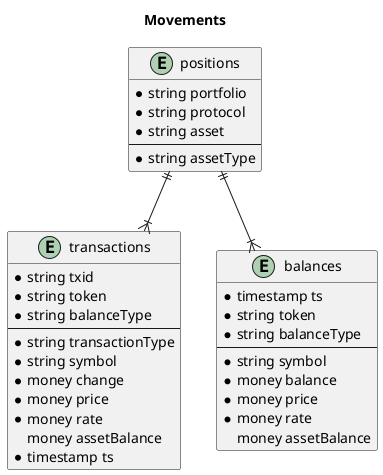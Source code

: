@startuml

title Movements

entity positions {
  * string portfolio
  * string protocol
  * string asset
  ----
  * string assetType
}

entity transactions {
  * string txid
  * string token
  * string balanceType
  --
  * string transactionType
  * string symbol
  * money change
  * money price
  * money rate
    money assetBalance
  * timestamp ts
}

positions ||--|{ transactions

entity balances {
  * timestamp ts
  * string token
  * string balanceType
  --
  * string symbol
  * money balance
  * money price
  * money rate
    money assetBalance
}

positions ||--|{ balances


@enduml
